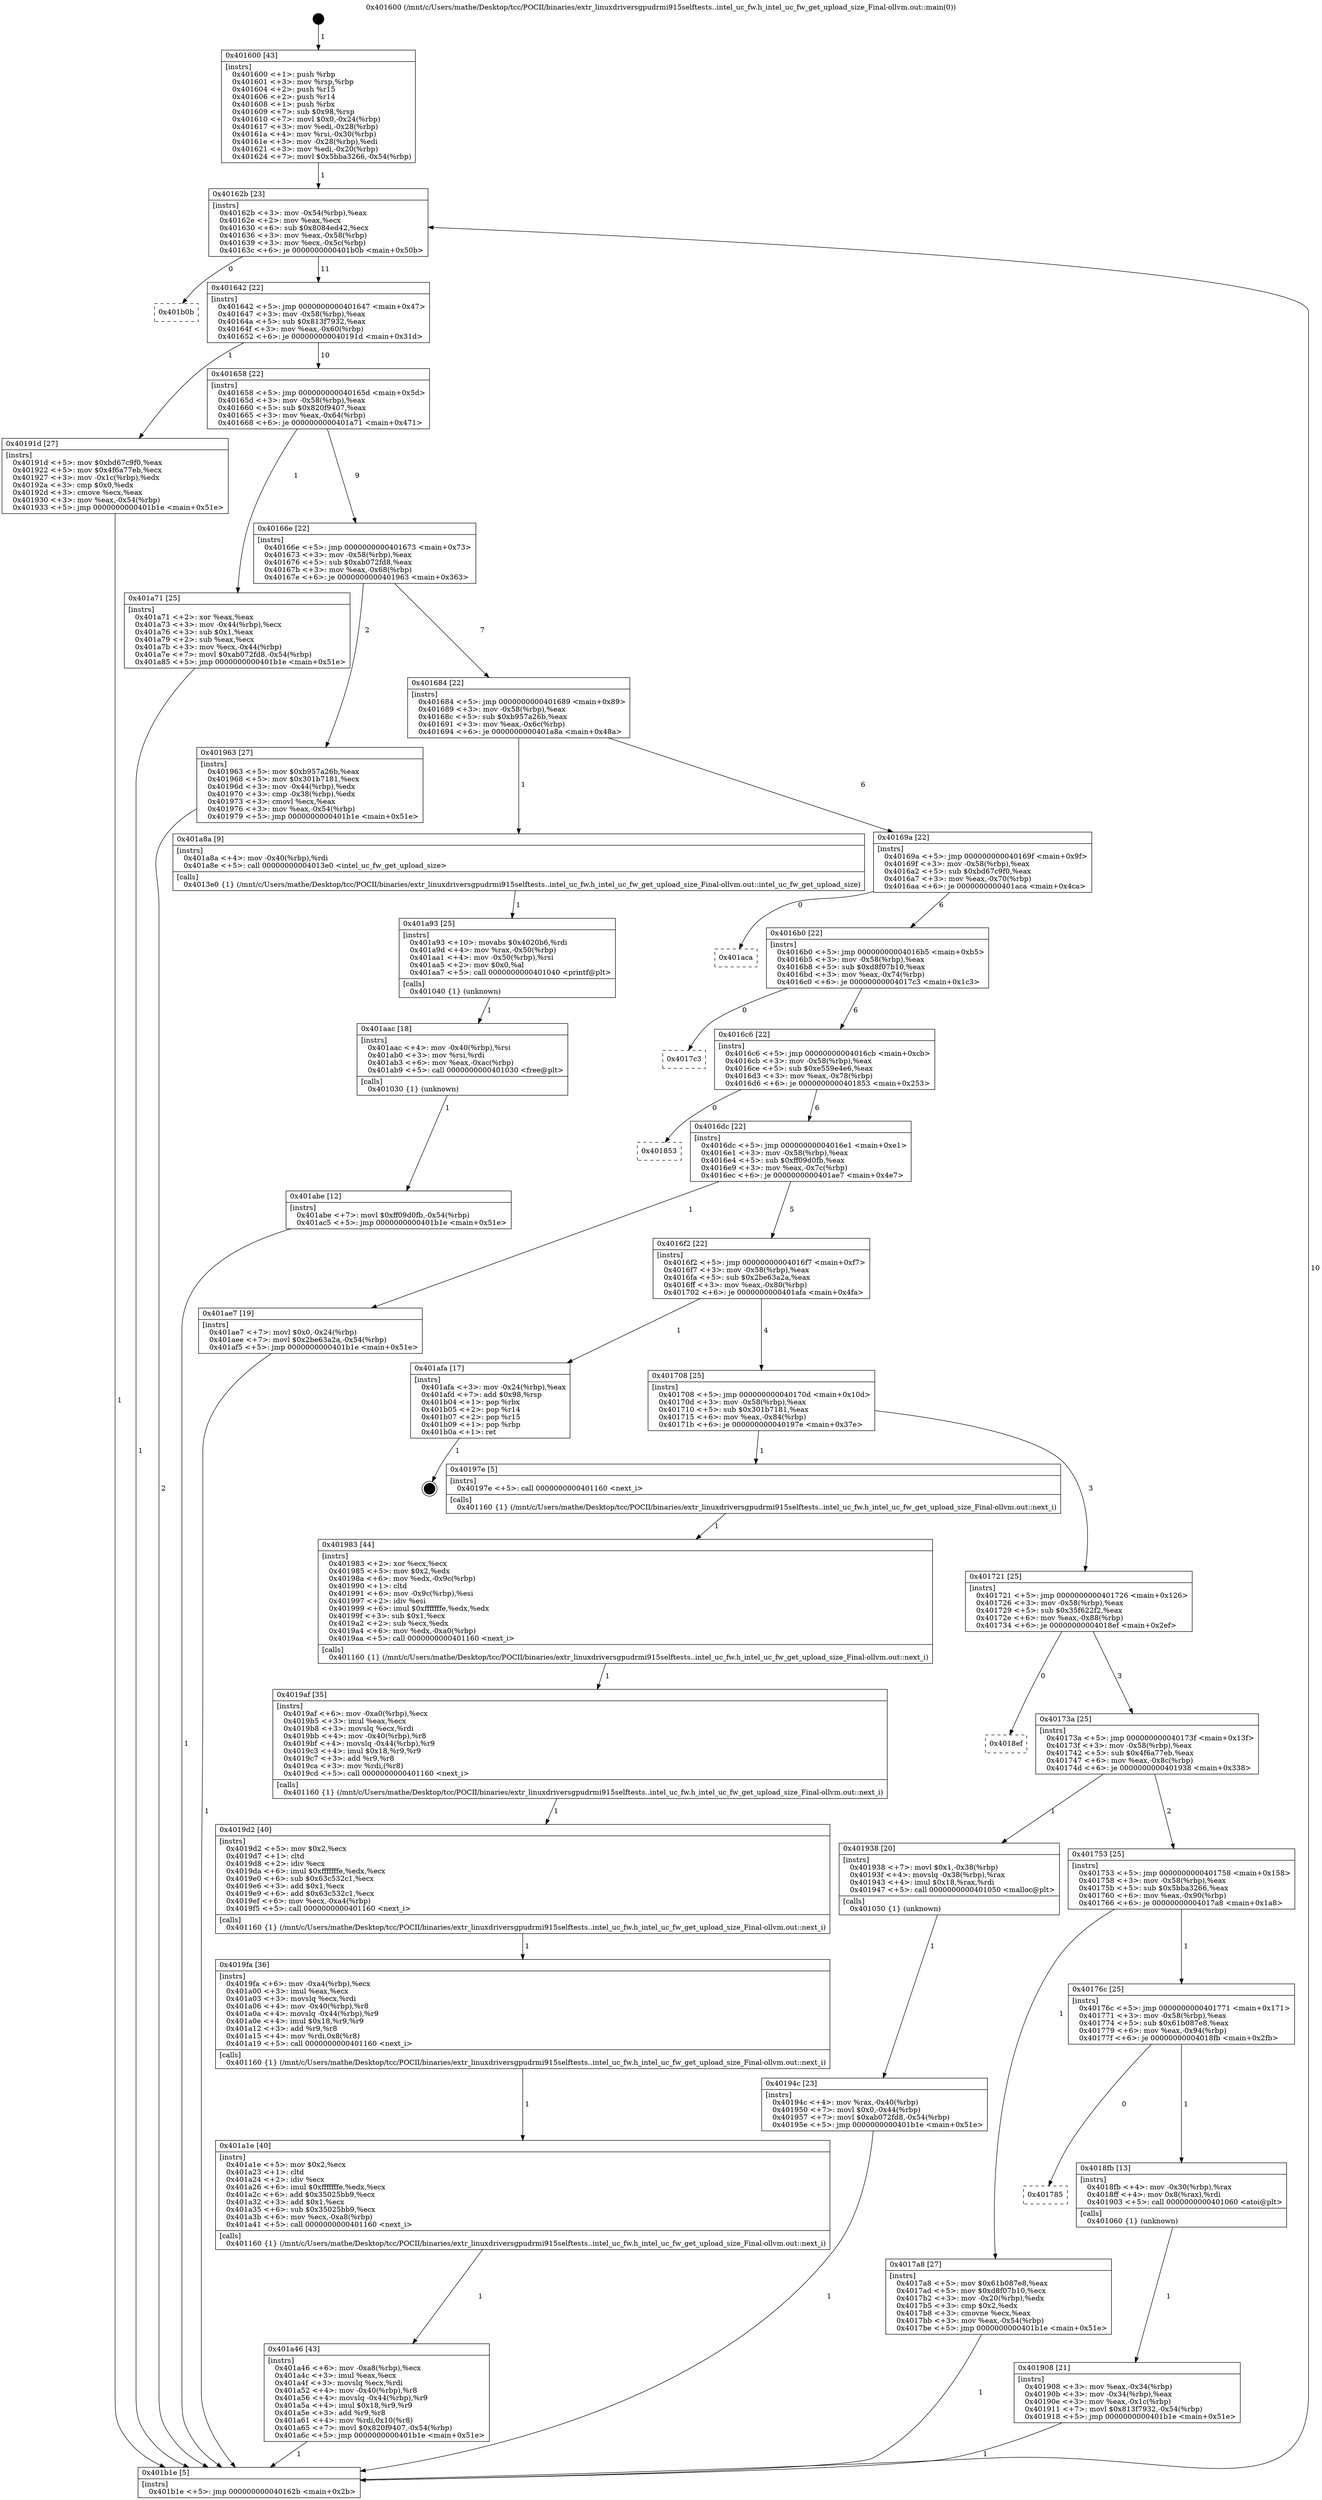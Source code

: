 digraph "0x401600" {
  label = "0x401600 (/mnt/c/Users/mathe/Desktop/tcc/POCII/binaries/extr_linuxdriversgpudrmi915selftests..intel_uc_fw.h_intel_uc_fw_get_upload_size_Final-ollvm.out::main(0))"
  labelloc = "t"
  node[shape=record]

  Entry [label="",width=0.3,height=0.3,shape=circle,fillcolor=black,style=filled]
  "0x40162b" [label="{
     0x40162b [23]\l
     | [instrs]\l
     &nbsp;&nbsp;0x40162b \<+3\>: mov -0x54(%rbp),%eax\l
     &nbsp;&nbsp;0x40162e \<+2\>: mov %eax,%ecx\l
     &nbsp;&nbsp;0x401630 \<+6\>: sub $0x8084ed42,%ecx\l
     &nbsp;&nbsp;0x401636 \<+3\>: mov %eax,-0x58(%rbp)\l
     &nbsp;&nbsp;0x401639 \<+3\>: mov %ecx,-0x5c(%rbp)\l
     &nbsp;&nbsp;0x40163c \<+6\>: je 0000000000401b0b \<main+0x50b\>\l
  }"]
  "0x401b0b" [label="{
     0x401b0b\l
  }", style=dashed]
  "0x401642" [label="{
     0x401642 [22]\l
     | [instrs]\l
     &nbsp;&nbsp;0x401642 \<+5\>: jmp 0000000000401647 \<main+0x47\>\l
     &nbsp;&nbsp;0x401647 \<+3\>: mov -0x58(%rbp),%eax\l
     &nbsp;&nbsp;0x40164a \<+5\>: sub $0x813f7932,%eax\l
     &nbsp;&nbsp;0x40164f \<+3\>: mov %eax,-0x60(%rbp)\l
     &nbsp;&nbsp;0x401652 \<+6\>: je 000000000040191d \<main+0x31d\>\l
  }"]
  Exit [label="",width=0.3,height=0.3,shape=circle,fillcolor=black,style=filled,peripheries=2]
  "0x40191d" [label="{
     0x40191d [27]\l
     | [instrs]\l
     &nbsp;&nbsp;0x40191d \<+5\>: mov $0xbd67c9f0,%eax\l
     &nbsp;&nbsp;0x401922 \<+5\>: mov $0x4f6a77eb,%ecx\l
     &nbsp;&nbsp;0x401927 \<+3\>: mov -0x1c(%rbp),%edx\l
     &nbsp;&nbsp;0x40192a \<+3\>: cmp $0x0,%edx\l
     &nbsp;&nbsp;0x40192d \<+3\>: cmove %ecx,%eax\l
     &nbsp;&nbsp;0x401930 \<+3\>: mov %eax,-0x54(%rbp)\l
     &nbsp;&nbsp;0x401933 \<+5\>: jmp 0000000000401b1e \<main+0x51e\>\l
  }"]
  "0x401658" [label="{
     0x401658 [22]\l
     | [instrs]\l
     &nbsp;&nbsp;0x401658 \<+5\>: jmp 000000000040165d \<main+0x5d\>\l
     &nbsp;&nbsp;0x40165d \<+3\>: mov -0x58(%rbp),%eax\l
     &nbsp;&nbsp;0x401660 \<+5\>: sub $0x820f9407,%eax\l
     &nbsp;&nbsp;0x401665 \<+3\>: mov %eax,-0x64(%rbp)\l
     &nbsp;&nbsp;0x401668 \<+6\>: je 0000000000401a71 \<main+0x471\>\l
  }"]
  "0x401abe" [label="{
     0x401abe [12]\l
     | [instrs]\l
     &nbsp;&nbsp;0x401abe \<+7\>: movl $0xff09d0fb,-0x54(%rbp)\l
     &nbsp;&nbsp;0x401ac5 \<+5\>: jmp 0000000000401b1e \<main+0x51e\>\l
  }"]
  "0x401a71" [label="{
     0x401a71 [25]\l
     | [instrs]\l
     &nbsp;&nbsp;0x401a71 \<+2\>: xor %eax,%eax\l
     &nbsp;&nbsp;0x401a73 \<+3\>: mov -0x44(%rbp),%ecx\l
     &nbsp;&nbsp;0x401a76 \<+3\>: sub $0x1,%eax\l
     &nbsp;&nbsp;0x401a79 \<+2\>: sub %eax,%ecx\l
     &nbsp;&nbsp;0x401a7b \<+3\>: mov %ecx,-0x44(%rbp)\l
     &nbsp;&nbsp;0x401a7e \<+7\>: movl $0xab072fd8,-0x54(%rbp)\l
     &nbsp;&nbsp;0x401a85 \<+5\>: jmp 0000000000401b1e \<main+0x51e\>\l
  }"]
  "0x40166e" [label="{
     0x40166e [22]\l
     | [instrs]\l
     &nbsp;&nbsp;0x40166e \<+5\>: jmp 0000000000401673 \<main+0x73\>\l
     &nbsp;&nbsp;0x401673 \<+3\>: mov -0x58(%rbp),%eax\l
     &nbsp;&nbsp;0x401676 \<+5\>: sub $0xab072fd8,%eax\l
     &nbsp;&nbsp;0x40167b \<+3\>: mov %eax,-0x68(%rbp)\l
     &nbsp;&nbsp;0x40167e \<+6\>: je 0000000000401963 \<main+0x363\>\l
  }"]
  "0x401aac" [label="{
     0x401aac [18]\l
     | [instrs]\l
     &nbsp;&nbsp;0x401aac \<+4\>: mov -0x40(%rbp),%rsi\l
     &nbsp;&nbsp;0x401ab0 \<+3\>: mov %rsi,%rdi\l
     &nbsp;&nbsp;0x401ab3 \<+6\>: mov %eax,-0xac(%rbp)\l
     &nbsp;&nbsp;0x401ab9 \<+5\>: call 0000000000401030 \<free@plt\>\l
     | [calls]\l
     &nbsp;&nbsp;0x401030 \{1\} (unknown)\l
  }"]
  "0x401963" [label="{
     0x401963 [27]\l
     | [instrs]\l
     &nbsp;&nbsp;0x401963 \<+5\>: mov $0xb957a26b,%eax\l
     &nbsp;&nbsp;0x401968 \<+5\>: mov $0x301b7181,%ecx\l
     &nbsp;&nbsp;0x40196d \<+3\>: mov -0x44(%rbp),%edx\l
     &nbsp;&nbsp;0x401970 \<+3\>: cmp -0x38(%rbp),%edx\l
     &nbsp;&nbsp;0x401973 \<+3\>: cmovl %ecx,%eax\l
     &nbsp;&nbsp;0x401976 \<+3\>: mov %eax,-0x54(%rbp)\l
     &nbsp;&nbsp;0x401979 \<+5\>: jmp 0000000000401b1e \<main+0x51e\>\l
  }"]
  "0x401684" [label="{
     0x401684 [22]\l
     | [instrs]\l
     &nbsp;&nbsp;0x401684 \<+5\>: jmp 0000000000401689 \<main+0x89\>\l
     &nbsp;&nbsp;0x401689 \<+3\>: mov -0x58(%rbp),%eax\l
     &nbsp;&nbsp;0x40168c \<+5\>: sub $0xb957a26b,%eax\l
     &nbsp;&nbsp;0x401691 \<+3\>: mov %eax,-0x6c(%rbp)\l
     &nbsp;&nbsp;0x401694 \<+6\>: je 0000000000401a8a \<main+0x48a\>\l
  }"]
  "0x401a93" [label="{
     0x401a93 [25]\l
     | [instrs]\l
     &nbsp;&nbsp;0x401a93 \<+10\>: movabs $0x4020b6,%rdi\l
     &nbsp;&nbsp;0x401a9d \<+4\>: mov %rax,-0x50(%rbp)\l
     &nbsp;&nbsp;0x401aa1 \<+4\>: mov -0x50(%rbp),%rsi\l
     &nbsp;&nbsp;0x401aa5 \<+2\>: mov $0x0,%al\l
     &nbsp;&nbsp;0x401aa7 \<+5\>: call 0000000000401040 \<printf@plt\>\l
     | [calls]\l
     &nbsp;&nbsp;0x401040 \{1\} (unknown)\l
  }"]
  "0x401a8a" [label="{
     0x401a8a [9]\l
     | [instrs]\l
     &nbsp;&nbsp;0x401a8a \<+4\>: mov -0x40(%rbp),%rdi\l
     &nbsp;&nbsp;0x401a8e \<+5\>: call 00000000004013e0 \<intel_uc_fw_get_upload_size\>\l
     | [calls]\l
     &nbsp;&nbsp;0x4013e0 \{1\} (/mnt/c/Users/mathe/Desktop/tcc/POCII/binaries/extr_linuxdriversgpudrmi915selftests..intel_uc_fw.h_intel_uc_fw_get_upload_size_Final-ollvm.out::intel_uc_fw_get_upload_size)\l
  }"]
  "0x40169a" [label="{
     0x40169a [22]\l
     | [instrs]\l
     &nbsp;&nbsp;0x40169a \<+5\>: jmp 000000000040169f \<main+0x9f\>\l
     &nbsp;&nbsp;0x40169f \<+3\>: mov -0x58(%rbp),%eax\l
     &nbsp;&nbsp;0x4016a2 \<+5\>: sub $0xbd67c9f0,%eax\l
     &nbsp;&nbsp;0x4016a7 \<+3\>: mov %eax,-0x70(%rbp)\l
     &nbsp;&nbsp;0x4016aa \<+6\>: je 0000000000401aca \<main+0x4ca\>\l
  }"]
  "0x401a46" [label="{
     0x401a46 [43]\l
     | [instrs]\l
     &nbsp;&nbsp;0x401a46 \<+6\>: mov -0xa8(%rbp),%ecx\l
     &nbsp;&nbsp;0x401a4c \<+3\>: imul %eax,%ecx\l
     &nbsp;&nbsp;0x401a4f \<+3\>: movslq %ecx,%rdi\l
     &nbsp;&nbsp;0x401a52 \<+4\>: mov -0x40(%rbp),%r8\l
     &nbsp;&nbsp;0x401a56 \<+4\>: movslq -0x44(%rbp),%r9\l
     &nbsp;&nbsp;0x401a5a \<+4\>: imul $0x18,%r9,%r9\l
     &nbsp;&nbsp;0x401a5e \<+3\>: add %r9,%r8\l
     &nbsp;&nbsp;0x401a61 \<+4\>: mov %rdi,0x10(%r8)\l
     &nbsp;&nbsp;0x401a65 \<+7\>: movl $0x820f9407,-0x54(%rbp)\l
     &nbsp;&nbsp;0x401a6c \<+5\>: jmp 0000000000401b1e \<main+0x51e\>\l
  }"]
  "0x401aca" [label="{
     0x401aca\l
  }", style=dashed]
  "0x4016b0" [label="{
     0x4016b0 [22]\l
     | [instrs]\l
     &nbsp;&nbsp;0x4016b0 \<+5\>: jmp 00000000004016b5 \<main+0xb5\>\l
     &nbsp;&nbsp;0x4016b5 \<+3\>: mov -0x58(%rbp),%eax\l
     &nbsp;&nbsp;0x4016b8 \<+5\>: sub $0xd8f07b10,%eax\l
     &nbsp;&nbsp;0x4016bd \<+3\>: mov %eax,-0x74(%rbp)\l
     &nbsp;&nbsp;0x4016c0 \<+6\>: je 00000000004017c3 \<main+0x1c3\>\l
  }"]
  "0x401a1e" [label="{
     0x401a1e [40]\l
     | [instrs]\l
     &nbsp;&nbsp;0x401a1e \<+5\>: mov $0x2,%ecx\l
     &nbsp;&nbsp;0x401a23 \<+1\>: cltd\l
     &nbsp;&nbsp;0x401a24 \<+2\>: idiv %ecx\l
     &nbsp;&nbsp;0x401a26 \<+6\>: imul $0xfffffffe,%edx,%ecx\l
     &nbsp;&nbsp;0x401a2c \<+6\>: add $0x35025bb9,%ecx\l
     &nbsp;&nbsp;0x401a32 \<+3\>: add $0x1,%ecx\l
     &nbsp;&nbsp;0x401a35 \<+6\>: sub $0x35025bb9,%ecx\l
     &nbsp;&nbsp;0x401a3b \<+6\>: mov %ecx,-0xa8(%rbp)\l
     &nbsp;&nbsp;0x401a41 \<+5\>: call 0000000000401160 \<next_i\>\l
     | [calls]\l
     &nbsp;&nbsp;0x401160 \{1\} (/mnt/c/Users/mathe/Desktop/tcc/POCII/binaries/extr_linuxdriversgpudrmi915selftests..intel_uc_fw.h_intel_uc_fw_get_upload_size_Final-ollvm.out::next_i)\l
  }"]
  "0x4017c3" [label="{
     0x4017c3\l
  }", style=dashed]
  "0x4016c6" [label="{
     0x4016c6 [22]\l
     | [instrs]\l
     &nbsp;&nbsp;0x4016c6 \<+5\>: jmp 00000000004016cb \<main+0xcb\>\l
     &nbsp;&nbsp;0x4016cb \<+3\>: mov -0x58(%rbp),%eax\l
     &nbsp;&nbsp;0x4016ce \<+5\>: sub $0xe559e4e6,%eax\l
     &nbsp;&nbsp;0x4016d3 \<+3\>: mov %eax,-0x78(%rbp)\l
     &nbsp;&nbsp;0x4016d6 \<+6\>: je 0000000000401853 \<main+0x253\>\l
  }"]
  "0x4019fa" [label="{
     0x4019fa [36]\l
     | [instrs]\l
     &nbsp;&nbsp;0x4019fa \<+6\>: mov -0xa4(%rbp),%ecx\l
     &nbsp;&nbsp;0x401a00 \<+3\>: imul %eax,%ecx\l
     &nbsp;&nbsp;0x401a03 \<+3\>: movslq %ecx,%rdi\l
     &nbsp;&nbsp;0x401a06 \<+4\>: mov -0x40(%rbp),%r8\l
     &nbsp;&nbsp;0x401a0a \<+4\>: movslq -0x44(%rbp),%r9\l
     &nbsp;&nbsp;0x401a0e \<+4\>: imul $0x18,%r9,%r9\l
     &nbsp;&nbsp;0x401a12 \<+3\>: add %r9,%r8\l
     &nbsp;&nbsp;0x401a15 \<+4\>: mov %rdi,0x8(%r8)\l
     &nbsp;&nbsp;0x401a19 \<+5\>: call 0000000000401160 \<next_i\>\l
     | [calls]\l
     &nbsp;&nbsp;0x401160 \{1\} (/mnt/c/Users/mathe/Desktop/tcc/POCII/binaries/extr_linuxdriversgpudrmi915selftests..intel_uc_fw.h_intel_uc_fw_get_upload_size_Final-ollvm.out::next_i)\l
  }"]
  "0x401853" [label="{
     0x401853\l
  }", style=dashed]
  "0x4016dc" [label="{
     0x4016dc [22]\l
     | [instrs]\l
     &nbsp;&nbsp;0x4016dc \<+5\>: jmp 00000000004016e1 \<main+0xe1\>\l
     &nbsp;&nbsp;0x4016e1 \<+3\>: mov -0x58(%rbp),%eax\l
     &nbsp;&nbsp;0x4016e4 \<+5\>: sub $0xff09d0fb,%eax\l
     &nbsp;&nbsp;0x4016e9 \<+3\>: mov %eax,-0x7c(%rbp)\l
     &nbsp;&nbsp;0x4016ec \<+6\>: je 0000000000401ae7 \<main+0x4e7\>\l
  }"]
  "0x4019d2" [label="{
     0x4019d2 [40]\l
     | [instrs]\l
     &nbsp;&nbsp;0x4019d2 \<+5\>: mov $0x2,%ecx\l
     &nbsp;&nbsp;0x4019d7 \<+1\>: cltd\l
     &nbsp;&nbsp;0x4019d8 \<+2\>: idiv %ecx\l
     &nbsp;&nbsp;0x4019da \<+6\>: imul $0xfffffffe,%edx,%ecx\l
     &nbsp;&nbsp;0x4019e0 \<+6\>: sub $0x63c532c1,%ecx\l
     &nbsp;&nbsp;0x4019e6 \<+3\>: add $0x1,%ecx\l
     &nbsp;&nbsp;0x4019e9 \<+6\>: add $0x63c532c1,%ecx\l
     &nbsp;&nbsp;0x4019ef \<+6\>: mov %ecx,-0xa4(%rbp)\l
     &nbsp;&nbsp;0x4019f5 \<+5\>: call 0000000000401160 \<next_i\>\l
     | [calls]\l
     &nbsp;&nbsp;0x401160 \{1\} (/mnt/c/Users/mathe/Desktop/tcc/POCII/binaries/extr_linuxdriversgpudrmi915selftests..intel_uc_fw.h_intel_uc_fw_get_upload_size_Final-ollvm.out::next_i)\l
  }"]
  "0x401ae7" [label="{
     0x401ae7 [19]\l
     | [instrs]\l
     &nbsp;&nbsp;0x401ae7 \<+7\>: movl $0x0,-0x24(%rbp)\l
     &nbsp;&nbsp;0x401aee \<+7\>: movl $0x2be63a2a,-0x54(%rbp)\l
     &nbsp;&nbsp;0x401af5 \<+5\>: jmp 0000000000401b1e \<main+0x51e\>\l
  }"]
  "0x4016f2" [label="{
     0x4016f2 [22]\l
     | [instrs]\l
     &nbsp;&nbsp;0x4016f2 \<+5\>: jmp 00000000004016f7 \<main+0xf7\>\l
     &nbsp;&nbsp;0x4016f7 \<+3\>: mov -0x58(%rbp),%eax\l
     &nbsp;&nbsp;0x4016fa \<+5\>: sub $0x2be63a2a,%eax\l
     &nbsp;&nbsp;0x4016ff \<+3\>: mov %eax,-0x80(%rbp)\l
     &nbsp;&nbsp;0x401702 \<+6\>: je 0000000000401afa \<main+0x4fa\>\l
  }"]
  "0x4019af" [label="{
     0x4019af [35]\l
     | [instrs]\l
     &nbsp;&nbsp;0x4019af \<+6\>: mov -0xa0(%rbp),%ecx\l
     &nbsp;&nbsp;0x4019b5 \<+3\>: imul %eax,%ecx\l
     &nbsp;&nbsp;0x4019b8 \<+3\>: movslq %ecx,%rdi\l
     &nbsp;&nbsp;0x4019bb \<+4\>: mov -0x40(%rbp),%r8\l
     &nbsp;&nbsp;0x4019bf \<+4\>: movslq -0x44(%rbp),%r9\l
     &nbsp;&nbsp;0x4019c3 \<+4\>: imul $0x18,%r9,%r9\l
     &nbsp;&nbsp;0x4019c7 \<+3\>: add %r9,%r8\l
     &nbsp;&nbsp;0x4019ca \<+3\>: mov %rdi,(%r8)\l
     &nbsp;&nbsp;0x4019cd \<+5\>: call 0000000000401160 \<next_i\>\l
     | [calls]\l
     &nbsp;&nbsp;0x401160 \{1\} (/mnt/c/Users/mathe/Desktop/tcc/POCII/binaries/extr_linuxdriversgpudrmi915selftests..intel_uc_fw.h_intel_uc_fw_get_upload_size_Final-ollvm.out::next_i)\l
  }"]
  "0x401afa" [label="{
     0x401afa [17]\l
     | [instrs]\l
     &nbsp;&nbsp;0x401afa \<+3\>: mov -0x24(%rbp),%eax\l
     &nbsp;&nbsp;0x401afd \<+7\>: add $0x98,%rsp\l
     &nbsp;&nbsp;0x401b04 \<+1\>: pop %rbx\l
     &nbsp;&nbsp;0x401b05 \<+2\>: pop %r14\l
     &nbsp;&nbsp;0x401b07 \<+2\>: pop %r15\l
     &nbsp;&nbsp;0x401b09 \<+1\>: pop %rbp\l
     &nbsp;&nbsp;0x401b0a \<+1\>: ret\l
  }"]
  "0x401708" [label="{
     0x401708 [25]\l
     | [instrs]\l
     &nbsp;&nbsp;0x401708 \<+5\>: jmp 000000000040170d \<main+0x10d\>\l
     &nbsp;&nbsp;0x40170d \<+3\>: mov -0x58(%rbp),%eax\l
     &nbsp;&nbsp;0x401710 \<+5\>: sub $0x301b7181,%eax\l
     &nbsp;&nbsp;0x401715 \<+6\>: mov %eax,-0x84(%rbp)\l
     &nbsp;&nbsp;0x40171b \<+6\>: je 000000000040197e \<main+0x37e\>\l
  }"]
  "0x401983" [label="{
     0x401983 [44]\l
     | [instrs]\l
     &nbsp;&nbsp;0x401983 \<+2\>: xor %ecx,%ecx\l
     &nbsp;&nbsp;0x401985 \<+5\>: mov $0x2,%edx\l
     &nbsp;&nbsp;0x40198a \<+6\>: mov %edx,-0x9c(%rbp)\l
     &nbsp;&nbsp;0x401990 \<+1\>: cltd\l
     &nbsp;&nbsp;0x401991 \<+6\>: mov -0x9c(%rbp),%esi\l
     &nbsp;&nbsp;0x401997 \<+2\>: idiv %esi\l
     &nbsp;&nbsp;0x401999 \<+6\>: imul $0xfffffffe,%edx,%edx\l
     &nbsp;&nbsp;0x40199f \<+3\>: sub $0x1,%ecx\l
     &nbsp;&nbsp;0x4019a2 \<+2\>: sub %ecx,%edx\l
     &nbsp;&nbsp;0x4019a4 \<+6\>: mov %edx,-0xa0(%rbp)\l
     &nbsp;&nbsp;0x4019aa \<+5\>: call 0000000000401160 \<next_i\>\l
     | [calls]\l
     &nbsp;&nbsp;0x401160 \{1\} (/mnt/c/Users/mathe/Desktop/tcc/POCII/binaries/extr_linuxdriversgpudrmi915selftests..intel_uc_fw.h_intel_uc_fw_get_upload_size_Final-ollvm.out::next_i)\l
  }"]
  "0x40197e" [label="{
     0x40197e [5]\l
     | [instrs]\l
     &nbsp;&nbsp;0x40197e \<+5\>: call 0000000000401160 \<next_i\>\l
     | [calls]\l
     &nbsp;&nbsp;0x401160 \{1\} (/mnt/c/Users/mathe/Desktop/tcc/POCII/binaries/extr_linuxdriversgpudrmi915selftests..intel_uc_fw.h_intel_uc_fw_get_upload_size_Final-ollvm.out::next_i)\l
  }"]
  "0x401721" [label="{
     0x401721 [25]\l
     | [instrs]\l
     &nbsp;&nbsp;0x401721 \<+5\>: jmp 0000000000401726 \<main+0x126\>\l
     &nbsp;&nbsp;0x401726 \<+3\>: mov -0x58(%rbp),%eax\l
     &nbsp;&nbsp;0x401729 \<+5\>: sub $0x35f622f2,%eax\l
     &nbsp;&nbsp;0x40172e \<+6\>: mov %eax,-0x88(%rbp)\l
     &nbsp;&nbsp;0x401734 \<+6\>: je 00000000004018ef \<main+0x2ef\>\l
  }"]
  "0x40194c" [label="{
     0x40194c [23]\l
     | [instrs]\l
     &nbsp;&nbsp;0x40194c \<+4\>: mov %rax,-0x40(%rbp)\l
     &nbsp;&nbsp;0x401950 \<+7\>: movl $0x0,-0x44(%rbp)\l
     &nbsp;&nbsp;0x401957 \<+7\>: movl $0xab072fd8,-0x54(%rbp)\l
     &nbsp;&nbsp;0x40195e \<+5\>: jmp 0000000000401b1e \<main+0x51e\>\l
  }"]
  "0x4018ef" [label="{
     0x4018ef\l
  }", style=dashed]
  "0x40173a" [label="{
     0x40173a [25]\l
     | [instrs]\l
     &nbsp;&nbsp;0x40173a \<+5\>: jmp 000000000040173f \<main+0x13f\>\l
     &nbsp;&nbsp;0x40173f \<+3\>: mov -0x58(%rbp),%eax\l
     &nbsp;&nbsp;0x401742 \<+5\>: sub $0x4f6a77eb,%eax\l
     &nbsp;&nbsp;0x401747 \<+6\>: mov %eax,-0x8c(%rbp)\l
     &nbsp;&nbsp;0x40174d \<+6\>: je 0000000000401938 \<main+0x338\>\l
  }"]
  "0x401908" [label="{
     0x401908 [21]\l
     | [instrs]\l
     &nbsp;&nbsp;0x401908 \<+3\>: mov %eax,-0x34(%rbp)\l
     &nbsp;&nbsp;0x40190b \<+3\>: mov -0x34(%rbp),%eax\l
     &nbsp;&nbsp;0x40190e \<+3\>: mov %eax,-0x1c(%rbp)\l
     &nbsp;&nbsp;0x401911 \<+7\>: movl $0x813f7932,-0x54(%rbp)\l
     &nbsp;&nbsp;0x401918 \<+5\>: jmp 0000000000401b1e \<main+0x51e\>\l
  }"]
  "0x401938" [label="{
     0x401938 [20]\l
     | [instrs]\l
     &nbsp;&nbsp;0x401938 \<+7\>: movl $0x1,-0x38(%rbp)\l
     &nbsp;&nbsp;0x40193f \<+4\>: movslq -0x38(%rbp),%rax\l
     &nbsp;&nbsp;0x401943 \<+4\>: imul $0x18,%rax,%rdi\l
     &nbsp;&nbsp;0x401947 \<+5\>: call 0000000000401050 \<malloc@plt\>\l
     | [calls]\l
     &nbsp;&nbsp;0x401050 \{1\} (unknown)\l
  }"]
  "0x401753" [label="{
     0x401753 [25]\l
     | [instrs]\l
     &nbsp;&nbsp;0x401753 \<+5\>: jmp 0000000000401758 \<main+0x158\>\l
     &nbsp;&nbsp;0x401758 \<+3\>: mov -0x58(%rbp),%eax\l
     &nbsp;&nbsp;0x40175b \<+5\>: sub $0x5bba3266,%eax\l
     &nbsp;&nbsp;0x401760 \<+6\>: mov %eax,-0x90(%rbp)\l
     &nbsp;&nbsp;0x401766 \<+6\>: je 00000000004017a8 \<main+0x1a8\>\l
  }"]
  "0x401785" [label="{
     0x401785\l
  }", style=dashed]
  "0x4017a8" [label="{
     0x4017a8 [27]\l
     | [instrs]\l
     &nbsp;&nbsp;0x4017a8 \<+5\>: mov $0x61b087e8,%eax\l
     &nbsp;&nbsp;0x4017ad \<+5\>: mov $0xd8f07b10,%ecx\l
     &nbsp;&nbsp;0x4017b2 \<+3\>: mov -0x20(%rbp),%edx\l
     &nbsp;&nbsp;0x4017b5 \<+3\>: cmp $0x2,%edx\l
     &nbsp;&nbsp;0x4017b8 \<+3\>: cmovne %ecx,%eax\l
     &nbsp;&nbsp;0x4017bb \<+3\>: mov %eax,-0x54(%rbp)\l
     &nbsp;&nbsp;0x4017be \<+5\>: jmp 0000000000401b1e \<main+0x51e\>\l
  }"]
  "0x40176c" [label="{
     0x40176c [25]\l
     | [instrs]\l
     &nbsp;&nbsp;0x40176c \<+5\>: jmp 0000000000401771 \<main+0x171\>\l
     &nbsp;&nbsp;0x401771 \<+3\>: mov -0x58(%rbp),%eax\l
     &nbsp;&nbsp;0x401774 \<+5\>: sub $0x61b087e8,%eax\l
     &nbsp;&nbsp;0x401779 \<+6\>: mov %eax,-0x94(%rbp)\l
     &nbsp;&nbsp;0x40177f \<+6\>: je 00000000004018fb \<main+0x2fb\>\l
  }"]
  "0x401b1e" [label="{
     0x401b1e [5]\l
     | [instrs]\l
     &nbsp;&nbsp;0x401b1e \<+5\>: jmp 000000000040162b \<main+0x2b\>\l
  }"]
  "0x401600" [label="{
     0x401600 [43]\l
     | [instrs]\l
     &nbsp;&nbsp;0x401600 \<+1\>: push %rbp\l
     &nbsp;&nbsp;0x401601 \<+3\>: mov %rsp,%rbp\l
     &nbsp;&nbsp;0x401604 \<+2\>: push %r15\l
     &nbsp;&nbsp;0x401606 \<+2\>: push %r14\l
     &nbsp;&nbsp;0x401608 \<+1\>: push %rbx\l
     &nbsp;&nbsp;0x401609 \<+7\>: sub $0x98,%rsp\l
     &nbsp;&nbsp;0x401610 \<+7\>: movl $0x0,-0x24(%rbp)\l
     &nbsp;&nbsp;0x401617 \<+3\>: mov %edi,-0x28(%rbp)\l
     &nbsp;&nbsp;0x40161a \<+4\>: mov %rsi,-0x30(%rbp)\l
     &nbsp;&nbsp;0x40161e \<+3\>: mov -0x28(%rbp),%edi\l
     &nbsp;&nbsp;0x401621 \<+3\>: mov %edi,-0x20(%rbp)\l
     &nbsp;&nbsp;0x401624 \<+7\>: movl $0x5bba3266,-0x54(%rbp)\l
  }"]
  "0x4018fb" [label="{
     0x4018fb [13]\l
     | [instrs]\l
     &nbsp;&nbsp;0x4018fb \<+4\>: mov -0x30(%rbp),%rax\l
     &nbsp;&nbsp;0x4018ff \<+4\>: mov 0x8(%rax),%rdi\l
     &nbsp;&nbsp;0x401903 \<+5\>: call 0000000000401060 \<atoi@plt\>\l
     | [calls]\l
     &nbsp;&nbsp;0x401060 \{1\} (unknown)\l
  }"]
  Entry -> "0x401600" [label=" 1"]
  "0x40162b" -> "0x401b0b" [label=" 0"]
  "0x40162b" -> "0x401642" [label=" 11"]
  "0x401afa" -> Exit [label=" 1"]
  "0x401642" -> "0x40191d" [label=" 1"]
  "0x401642" -> "0x401658" [label=" 10"]
  "0x401ae7" -> "0x401b1e" [label=" 1"]
  "0x401658" -> "0x401a71" [label=" 1"]
  "0x401658" -> "0x40166e" [label=" 9"]
  "0x401abe" -> "0x401b1e" [label=" 1"]
  "0x40166e" -> "0x401963" [label=" 2"]
  "0x40166e" -> "0x401684" [label=" 7"]
  "0x401aac" -> "0x401abe" [label=" 1"]
  "0x401684" -> "0x401a8a" [label=" 1"]
  "0x401684" -> "0x40169a" [label=" 6"]
  "0x401a93" -> "0x401aac" [label=" 1"]
  "0x40169a" -> "0x401aca" [label=" 0"]
  "0x40169a" -> "0x4016b0" [label=" 6"]
  "0x401a8a" -> "0x401a93" [label=" 1"]
  "0x4016b0" -> "0x4017c3" [label=" 0"]
  "0x4016b0" -> "0x4016c6" [label=" 6"]
  "0x401a71" -> "0x401b1e" [label=" 1"]
  "0x4016c6" -> "0x401853" [label=" 0"]
  "0x4016c6" -> "0x4016dc" [label=" 6"]
  "0x401a46" -> "0x401b1e" [label=" 1"]
  "0x4016dc" -> "0x401ae7" [label=" 1"]
  "0x4016dc" -> "0x4016f2" [label=" 5"]
  "0x401a1e" -> "0x401a46" [label=" 1"]
  "0x4016f2" -> "0x401afa" [label=" 1"]
  "0x4016f2" -> "0x401708" [label=" 4"]
  "0x4019fa" -> "0x401a1e" [label=" 1"]
  "0x401708" -> "0x40197e" [label=" 1"]
  "0x401708" -> "0x401721" [label=" 3"]
  "0x4019d2" -> "0x4019fa" [label=" 1"]
  "0x401721" -> "0x4018ef" [label=" 0"]
  "0x401721" -> "0x40173a" [label=" 3"]
  "0x4019af" -> "0x4019d2" [label=" 1"]
  "0x40173a" -> "0x401938" [label=" 1"]
  "0x40173a" -> "0x401753" [label=" 2"]
  "0x401983" -> "0x4019af" [label=" 1"]
  "0x401753" -> "0x4017a8" [label=" 1"]
  "0x401753" -> "0x40176c" [label=" 1"]
  "0x4017a8" -> "0x401b1e" [label=" 1"]
  "0x401600" -> "0x40162b" [label=" 1"]
  "0x401b1e" -> "0x40162b" [label=" 10"]
  "0x40197e" -> "0x401983" [label=" 1"]
  "0x40176c" -> "0x4018fb" [label=" 1"]
  "0x40176c" -> "0x401785" [label=" 0"]
  "0x4018fb" -> "0x401908" [label=" 1"]
  "0x401908" -> "0x401b1e" [label=" 1"]
  "0x40191d" -> "0x401b1e" [label=" 1"]
  "0x401938" -> "0x40194c" [label=" 1"]
  "0x40194c" -> "0x401b1e" [label=" 1"]
  "0x401963" -> "0x401b1e" [label=" 2"]
}
